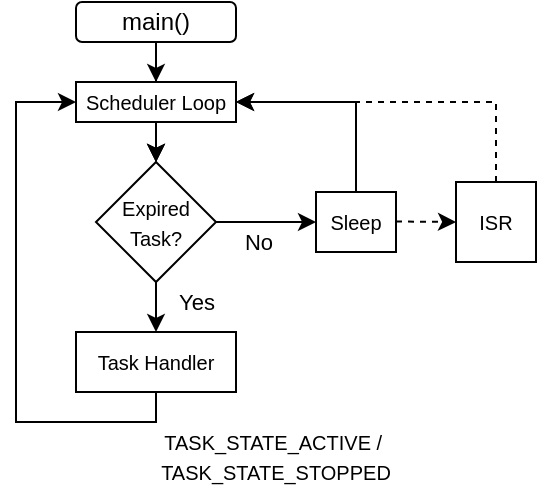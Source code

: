 <mxfile version="21.0.2" type="device"><diagram name="Page-1" id="LEeZ95nxpSWw1AGHZ1Hd"><mxGraphModel dx="404" dy="406" grid="1" gridSize="10" guides="1" tooltips="1" connect="1" arrows="1" fold="1" page="1" pageScale="1" pageWidth="850" pageHeight="1100" math="0" shadow="0"><root><mxCell id="0"/><mxCell id="1" parent="0"/><mxCell id="yHvDCYGFjGAFw5tdtCBj-7" value="" style="edgeStyle=orthogonalEdgeStyle;rounded=0;orthogonalLoop=1;jettySize=auto;html=1;" parent="1" source="jRqtNyKgf6l_IyG3Fnu4-1" target="yHvDCYGFjGAFw5tdtCBj-2" edge="1"><mxGeometry relative="1" as="geometry"/></mxCell><mxCell id="yHvDCYGFjGAFw5tdtCBj-9" value="" style="edgeStyle=orthogonalEdgeStyle;rounded=0;orthogonalLoop=1;jettySize=auto;html=1;" parent="1" source="jRqtNyKgf6l_IyG3Fnu4-1" target="yHvDCYGFjGAFw5tdtCBj-2" edge="1"><mxGeometry relative="1" as="geometry"/></mxCell><mxCell id="jRqtNyKgf6l_IyG3Fnu4-1" value="main()" style="rounded=1;whiteSpace=wrap;html=1;" parent="1" vertex="1"><mxGeometry x="160" y="150" width="80" height="20" as="geometry"/></mxCell><mxCell id="jRqtNyKgf6l_IyG3Fnu4-7" style="edgeStyle=orthogonalEdgeStyle;rounded=0;orthogonalLoop=1;jettySize=auto;html=1;entryX=0;entryY=0.5;entryDx=0;entryDy=0;" parent="1" target="jRqtNyKgf6l_IyG3Fnu4-8" edge="1"><mxGeometry relative="1" as="geometry"><mxPoint x="100" y="130" as="targetPoint"/><Array as="points"><mxPoint x="200" y="360"/><mxPoint x="130" y="360"/><mxPoint x="130" y="200"/></Array><mxPoint x="200" y="340" as="sourcePoint"/></mxGeometry></mxCell><mxCell id="jRqtNyKgf6l_IyG3Fnu4-4" value="&lt;font style=&quot;font-size: 10px;&quot;&gt;Task Handler&lt;/font&gt;" style="rounded=0;whiteSpace=wrap;html=1;" parent="1" vertex="1"><mxGeometry x="160" y="315" width="80" height="30" as="geometry"/></mxCell><mxCell id="jRqtNyKgf6l_IyG3Fnu4-8" value="&lt;font style=&quot;font-size: 10px;&quot;&gt;Scheduler Loop&lt;/font&gt;" style="rounded=0;whiteSpace=wrap;html=1;" parent="1" vertex="1"><mxGeometry x="160" y="190" width="80" height="20" as="geometry"/></mxCell><mxCell id="jRqtNyKgf6l_IyG3Fnu4-9" value="" style="endArrow=classic;html=1;rounded=0;entryX=0.5;entryY=0;entryDx=0;entryDy=0;" parent="1" target="jRqtNyKgf6l_IyG3Fnu4-4" edge="1"><mxGeometry width="50" height="50" relative="1" as="geometry"><mxPoint x="200" y="290" as="sourcePoint"/><mxPoint x="220" y="220" as="targetPoint"/></mxGeometry></mxCell><mxCell id="yHvDCYGFjGAFw5tdtCBj-4" value="Yes" style="edgeLabel;html=1;align=center;verticalAlign=middle;resizable=0;points=[];" parent="jRqtNyKgf6l_IyG3Fnu4-9" vertex="1" connectable="0"><mxGeometry relative="1" as="geometry"><mxPoint x="20" y="-3" as="offset"/></mxGeometry></mxCell><mxCell id="V1fbTBzL040UEDJPXokG-2" value="&lt;font style=&quot;font-size: 10px;&quot;&gt;ISR&lt;/font&gt;" style="rounded=0;whiteSpace=wrap;html=1;" parent="1" vertex="1"><mxGeometry x="350" y="240" width="40" height="40" as="geometry"/></mxCell><mxCell id="V1fbTBzL040UEDJPXokG-9" value="" style="endArrow=classic;html=1;rounded=0;entryX=0.5;entryY=0;entryDx=0;entryDy=0;" parent="1" target="jRqtNyKgf6l_IyG3Fnu4-8" edge="1"><mxGeometry width="50" height="50" relative="1" as="geometry"><mxPoint x="200" y="170" as="sourcePoint"/><mxPoint x="270" y="170" as="targetPoint"/></mxGeometry></mxCell><mxCell id="yHvDCYGFjGAFw5tdtCBj-2" value="&lt;font style=&quot;font-size: 10px;&quot;&gt;Expired Task?&lt;/font&gt;" style="rhombus;whiteSpace=wrap;html=1;" parent="1" vertex="1"><mxGeometry x="170" y="230" width="60" height="60" as="geometry"/></mxCell><mxCell id="yHvDCYGFjGAFw5tdtCBj-3" value="" style="endArrow=classic;html=1;rounded=0;exitX=0.5;exitY=1;exitDx=0;exitDy=0;" parent="1" source="jRqtNyKgf6l_IyG3Fnu4-8" edge="1"><mxGeometry width="50" height="50" relative="1" as="geometry"><mxPoint x="250" y="230" as="sourcePoint"/><mxPoint x="200" y="230" as="targetPoint"/></mxGeometry></mxCell><mxCell id="yHvDCYGFjGAFw5tdtCBj-5" value="" style="endArrow=classic;html=1;rounded=0;" parent="1" edge="1"><mxGeometry width="50" height="50" relative="1" as="geometry"><mxPoint x="230" y="260" as="sourcePoint"/><mxPoint x="280" y="260" as="targetPoint"/></mxGeometry></mxCell><mxCell id="yHvDCYGFjGAFw5tdtCBj-8" value="No" style="edgeLabel;html=1;align=center;verticalAlign=middle;resizable=0;points=[];" parent="yHvDCYGFjGAFw5tdtCBj-5" vertex="1" connectable="0"><mxGeometry x="-0.157" y="-1" relative="1" as="geometry"><mxPoint y="9" as="offset"/></mxGeometry></mxCell><mxCell id="yHvDCYGFjGAFw5tdtCBj-6" value="&lt;font style=&quot;font-size: 10px;&quot;&gt;Sleep&lt;/font&gt;" style="rounded=0;whiteSpace=wrap;html=1;" parent="1" vertex="1"><mxGeometry x="280" y="245" width="40" height="30" as="geometry"/></mxCell><mxCell id="yHvDCYGFjGAFw5tdtCBj-10" value="" style="endArrow=classic;html=1;rounded=0;entryX=1;entryY=0.5;entryDx=0;entryDy=0;exitX=0.5;exitY=0;exitDx=0;exitDy=0;" parent="1" source="yHvDCYGFjGAFw5tdtCBj-6" target="jRqtNyKgf6l_IyG3Fnu4-8" edge="1"><mxGeometry width="50" height="50" relative="1" as="geometry"><mxPoint x="270" y="230" as="sourcePoint"/><mxPoint x="320" y="180" as="targetPoint"/><Array as="points"><mxPoint x="300" y="200"/></Array></mxGeometry></mxCell><mxCell id="ciFKWzBJf0vlTgb8NeDZ-1" value="&lt;font style=&quot;font-size: 10px;&quot;&gt;TASK_STATE_ACTIVE /&amp;nbsp;&lt;/font&gt;" style="text;html=1;strokeColor=none;fillColor=none;align=center;verticalAlign=middle;whiteSpace=wrap;rounded=0;" parent="1" vertex="1"><mxGeometry x="130" y="360" width="260" height="20" as="geometry"/></mxCell><mxCell id="ciFKWzBJf0vlTgb8NeDZ-2" style="edgeStyle=orthogonalEdgeStyle;rounded=0;orthogonalLoop=1;jettySize=auto;html=1;exitX=0.5;exitY=1;exitDx=0;exitDy=0;" parent="1" source="ciFKWzBJf0vlTgb8NeDZ-1" target="ciFKWzBJf0vlTgb8NeDZ-1" edge="1"><mxGeometry relative="1" as="geometry"/></mxCell><mxCell id="ciFKWzBJf0vlTgb8NeDZ-3" value="&lt;font style=&quot;font-size: 10px;&quot;&gt;TASK_STATE_STOPPED&lt;br&gt;&lt;/font&gt;" style="text;html=1;strokeColor=none;fillColor=none;align=center;verticalAlign=middle;whiteSpace=wrap;rounded=0;" parent="1" vertex="1"><mxGeometry x="130" y="380" width="260" height="10" as="geometry"/></mxCell><mxCell id="_sLp-2k13-OcLlfP8GGN-2" value="" style="endArrow=classic;html=1;rounded=1;jumpStyle=none;dashed=1;" edge="1" parent="1"><mxGeometry width="50" height="50" relative="1" as="geometry"><mxPoint x="320" y="259.76" as="sourcePoint"/><mxPoint x="350" y="260" as="targetPoint"/></mxGeometry></mxCell><mxCell id="_sLp-2k13-OcLlfP8GGN-5" value="" style="endArrow=classic;html=1;rounded=0;dashed=1;" edge="1" parent="1"><mxGeometry width="50" height="50" relative="1" as="geometry"><mxPoint x="370" y="240" as="sourcePoint"/><mxPoint x="240" y="200" as="targetPoint"/><Array as="points"><mxPoint x="370" y="200"/></Array></mxGeometry></mxCell></root></mxGraphModel></diagram></mxfile>